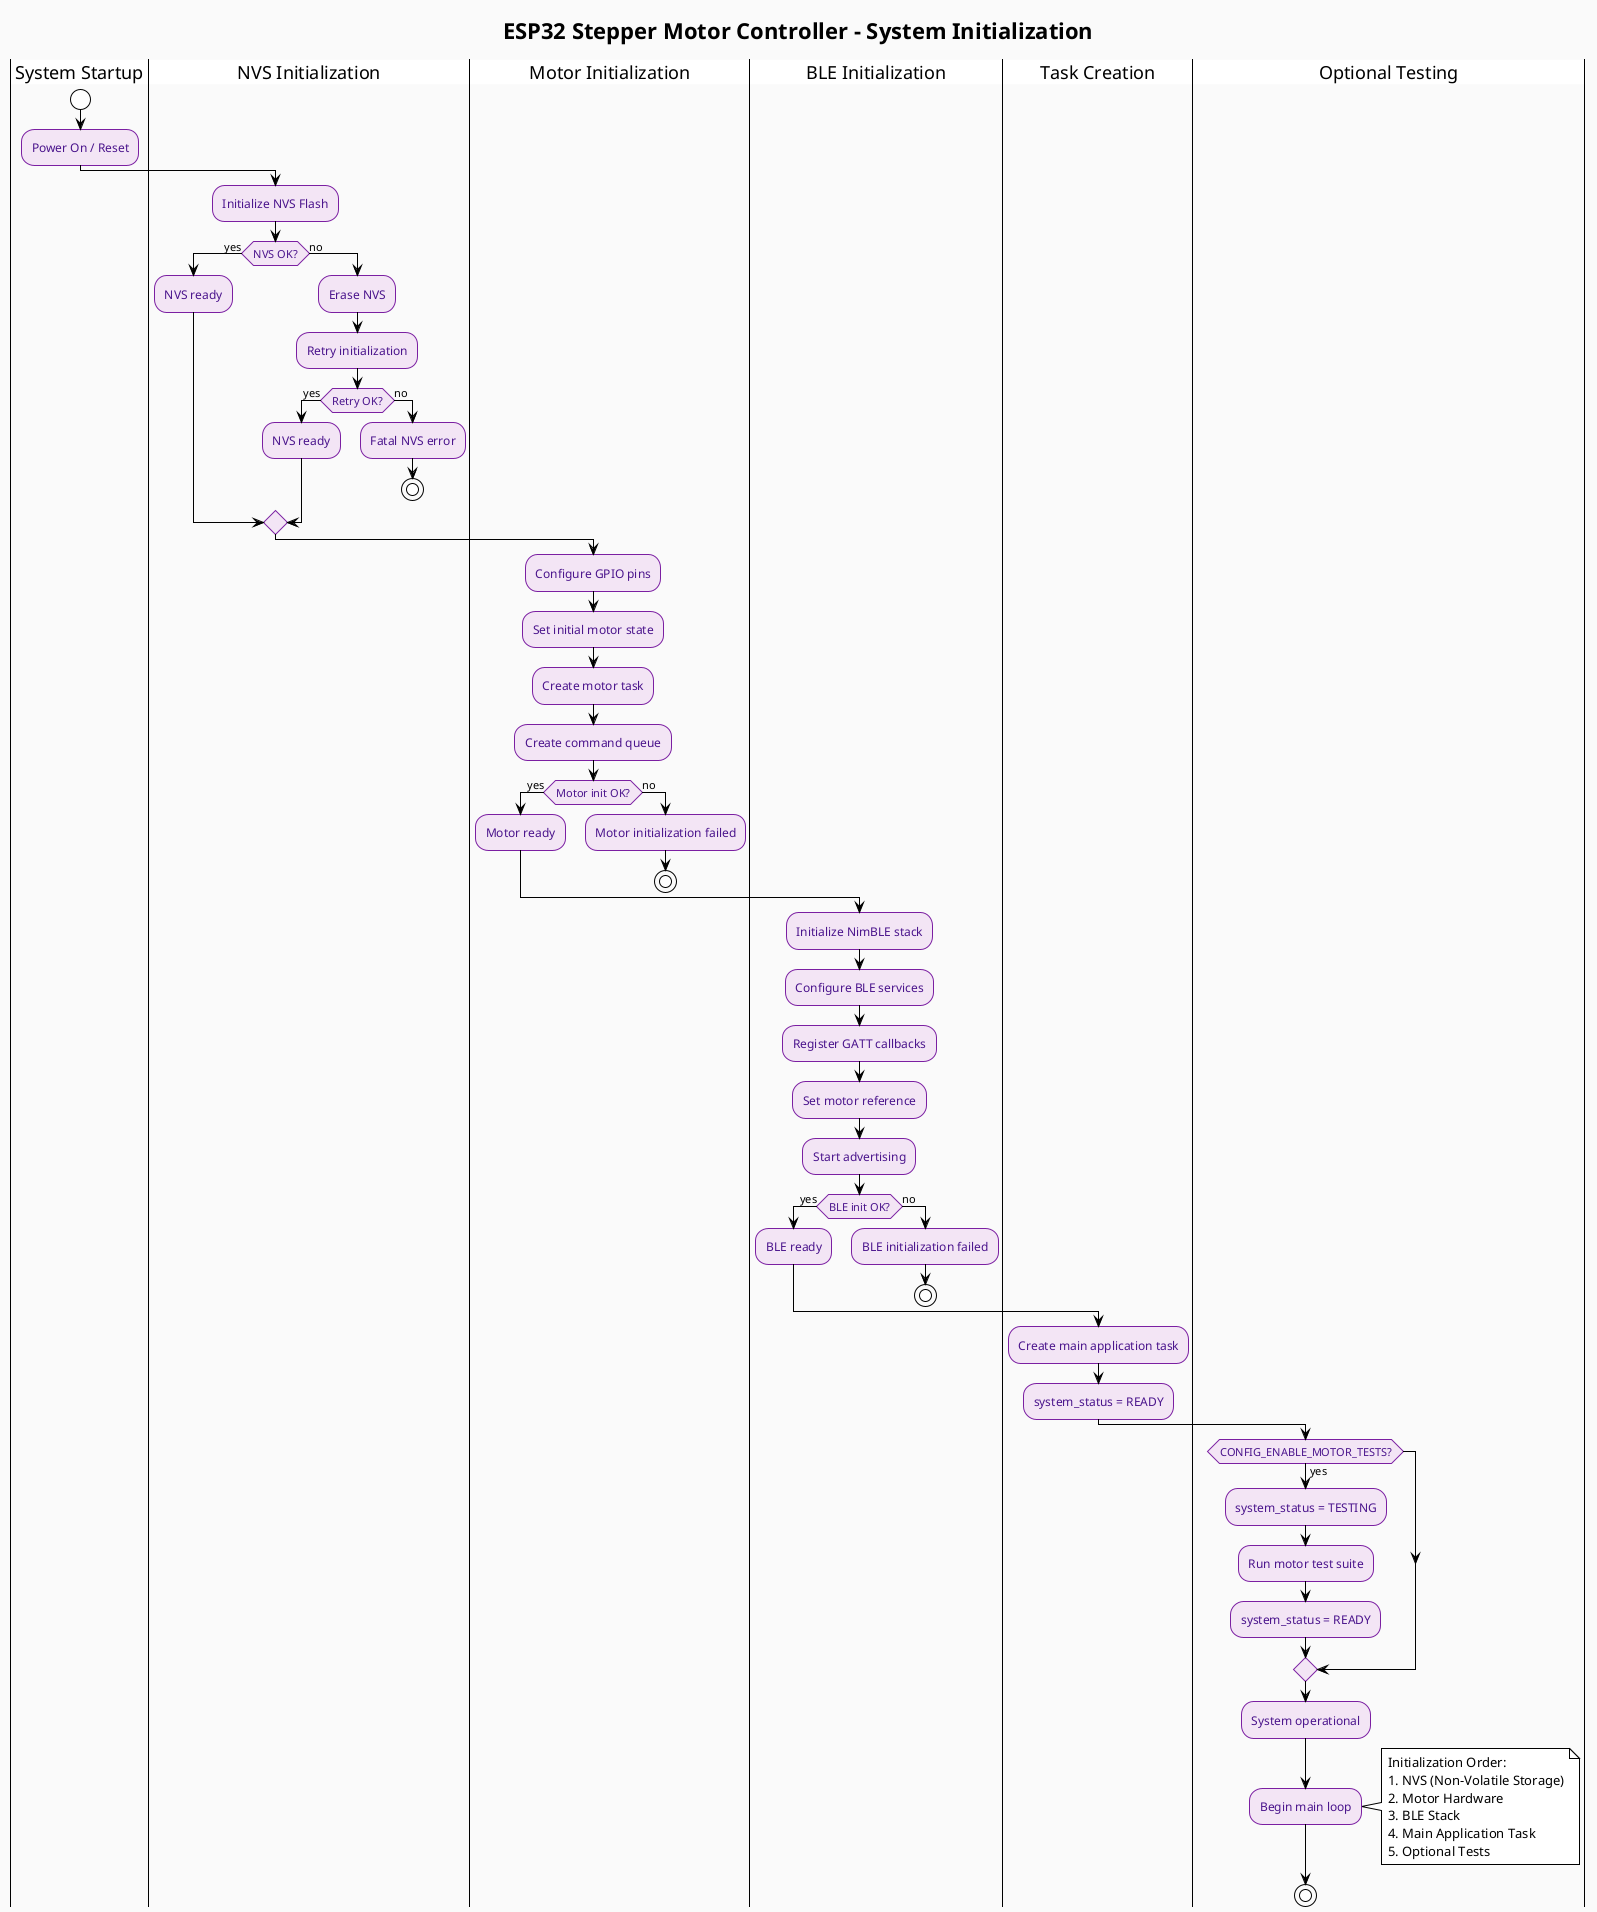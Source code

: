 @startuml System_Initialization_Flow
!theme plain

' Inline styling to avoid path issues
skinparam backgroundColor #FAFAFA
skinparam activity {
  backgroundColor #F3E5F5
  borderColor #7B1FA2
  fontColor #4A148C
}

title ESP32 Stepper Motor Controller - System Initialization

|System Startup|
start
:Power On / Reset;

|NVS Initialization|
:Initialize NVS Flash;
if (NVS OK?) then (yes)
    :NVS ready;
else (no)
    :Erase NVS;
    :Retry initialization;
    if (Retry OK?) then (yes)
        :NVS ready;
    else (no)
        :Fatal NVS error;
        stop
    endif
endif

|Motor Initialization|
:Configure GPIO pins;
:Set initial motor state;
:Create motor task;
:Create command queue;
if (Motor init OK?) then (yes)
    :Motor ready;
else (no)
    :Motor initialization failed;
    stop
endif

|BLE Initialization|
:Initialize NimBLE stack;
:Configure BLE services;
:Register GATT callbacks;
:Set motor reference;
:Start advertising;
if (BLE init OK?) then (yes)
    :BLE ready;
else (no)
    :BLE initialization failed;
    stop
endif

|Task Creation|
:Create main application task;
:system_status = READY;

|Optional Testing|
if (CONFIG_ENABLE_MOTOR_TESTS?) then (yes)
    :system_status = TESTING;
    :Run motor test suite;
    :system_status = READY;
endif

:System operational;
:Begin main loop;

note right : Initialization Order:\n1. NVS (Non-Volatile Storage)\n2. Motor Hardware\n3. BLE Stack\n4. Main Application Task\n5. Optional Tests

stop

@enduml 